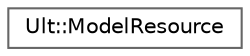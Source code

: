 digraph "Graphical Class Hierarchy"
{
 // LATEX_PDF_SIZE
  bgcolor="transparent";
  edge [fontname=Helvetica,fontsize=10,labelfontname=Helvetica,labelfontsize=10];
  node [fontname=Helvetica,fontsize=10,shape=box,height=0.2,width=0.4];
  rankdir="LR";
  Node0 [id="Node000000",label="Ult::ModelResource",height=0.2,width=0.4,color="grey40", fillcolor="white", style="filled",URL="$class_ult_1_1_model_resource.html",tooltip=" "];
}
